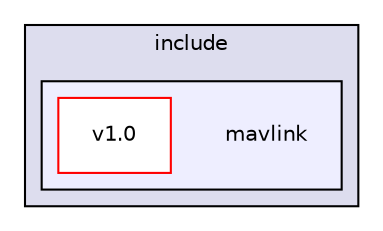 digraph "libraries/GCS_MAVLink/include/mavlink" {
  compound=true
  node [ fontsize="10", fontname="Helvetica"];
  edge [ labelfontsize="10", labelfontname="Helvetica"];
  subgraph clusterdir_c81f1383b11af3af0a1f9cecceb76475 {
    graph [ bgcolor="#ddddee", pencolor="black", label="include" fontname="Helvetica", fontsize="10", URL="dir_c81f1383b11af3af0a1f9cecceb76475.html"]
  subgraph clusterdir_cc84fd29c175fa24a5d5ecd8f2aac653 {
    graph [ bgcolor="#eeeeff", pencolor="black", label="" URL="dir_cc84fd29c175fa24a5d5ecd8f2aac653.html"];
    dir_cc84fd29c175fa24a5d5ecd8f2aac653 [shape=plaintext label="mavlink"];
    dir_17d12eb889f55df7397b9a7dd6bb5e24 [shape=box label="v1.0" color="red" fillcolor="white" style="filled" URL="dir_17d12eb889f55df7397b9a7dd6bb5e24.html"];
  }
  }
}
